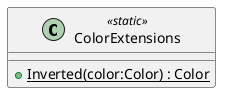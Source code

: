 @startuml
class ColorExtensions <<static>> {
    + {static} Inverted(color:Color) : Color
}
@enduml
